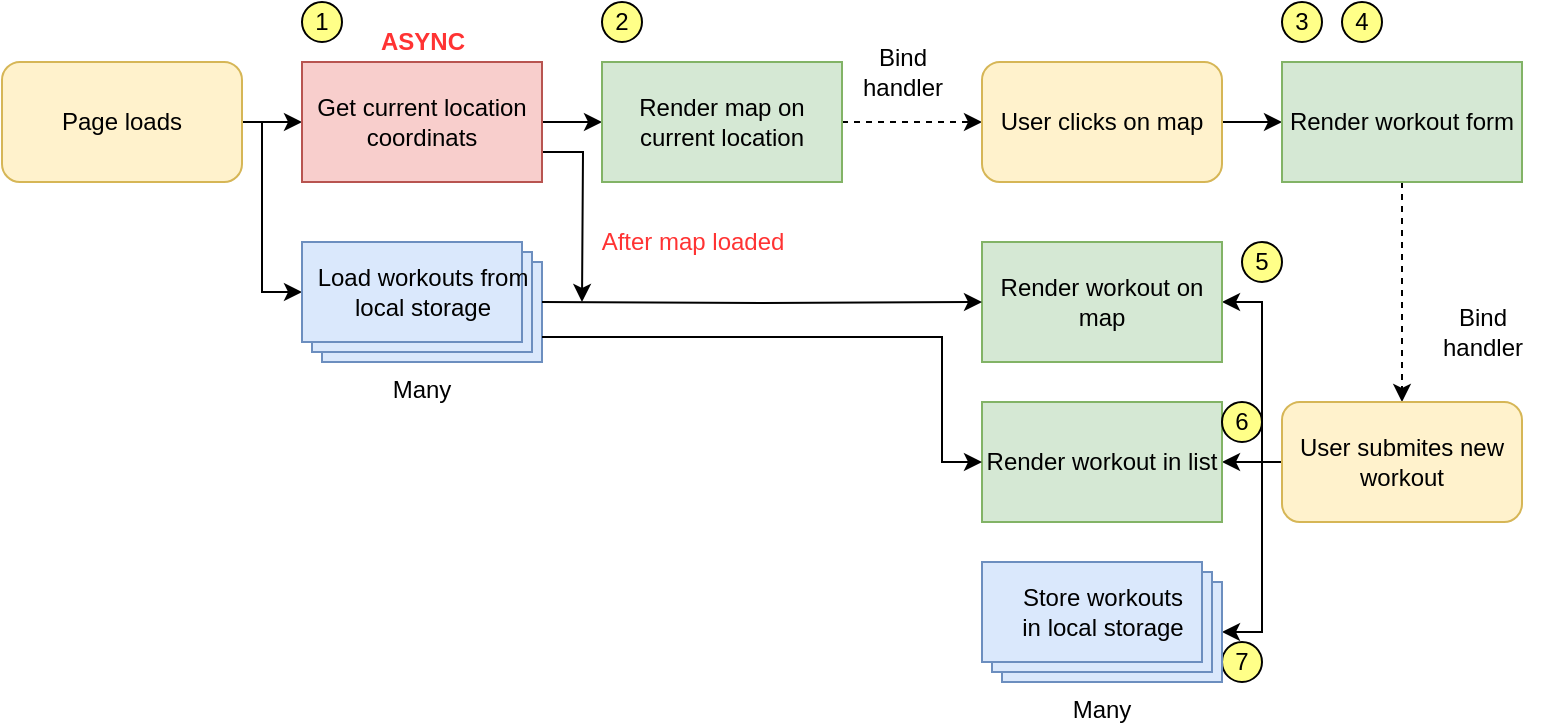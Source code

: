 <mxfile version="14.4.8" type="github">
  <diagram id="ZVJCvrJhSOfc0Hs9yVCG" name="Page-1">
    <mxGraphModel dx="786" dy="489" grid="1" gridSize="10" guides="1" tooltips="1" connect="1" arrows="1" fold="1" page="1" pageScale="1" pageWidth="827" pageHeight="1169" math="0" shadow="0">
      <root>
        <mxCell id="0" />
        <mxCell id="1" parent="0" />
        <mxCell id="-EUZ3wJkCfkC2KTh_jhl-2" style="edgeStyle=orthogonalEdgeStyle;rounded=0;orthogonalLoop=1;jettySize=auto;html=1;" edge="1" parent="1" source="-EUZ3wJkCfkC2KTh_jhl-1">
          <mxGeometry relative="1" as="geometry">
            <mxPoint x="160" y="140" as="targetPoint" />
          </mxGeometry>
        </mxCell>
        <mxCell id="-EUZ3wJkCfkC2KTh_jhl-40" style="edgeStyle=orthogonalEdgeStyle;rounded=0;orthogonalLoop=1;jettySize=auto;html=1;entryX=0;entryY=0;entryDx=0;entryDy=25;entryPerimeter=0;" edge="1" parent="1" source="-EUZ3wJkCfkC2KTh_jhl-1" target="-EUZ3wJkCfkC2KTh_jhl-36">
          <mxGeometry relative="1" as="geometry">
            <Array as="points">
              <mxPoint x="140" y="140" />
              <mxPoint x="140" y="225" />
            </Array>
          </mxGeometry>
        </mxCell>
        <mxCell id="-EUZ3wJkCfkC2KTh_jhl-1" value="Page loads" style="rounded=1;whiteSpace=wrap;html=1;fillColor=#fff2cc;strokeColor=#d6b656;" vertex="1" parent="1">
          <mxGeometry x="10" y="110" width="120" height="60" as="geometry" />
        </mxCell>
        <mxCell id="-EUZ3wJkCfkC2KTh_jhl-7" style="edgeStyle=orthogonalEdgeStyle;rounded=0;orthogonalLoop=1;jettySize=auto;html=1;" edge="1" parent="1" source="-EUZ3wJkCfkC2KTh_jhl-3">
          <mxGeometry relative="1" as="geometry">
            <mxPoint x="310" y="140" as="targetPoint" />
          </mxGeometry>
        </mxCell>
        <mxCell id="-EUZ3wJkCfkC2KTh_jhl-42" style="edgeStyle=orthogonalEdgeStyle;rounded=0;orthogonalLoop=1;jettySize=auto;html=1;exitX=1;exitY=0.75;exitDx=0;exitDy=0;" edge="1" parent="1" source="-EUZ3wJkCfkC2KTh_jhl-3">
          <mxGeometry relative="1" as="geometry">
            <mxPoint x="300" y="230" as="targetPoint" />
          </mxGeometry>
        </mxCell>
        <mxCell id="-EUZ3wJkCfkC2KTh_jhl-3" value="Get current location coordinats" style="rounded=0;whiteSpace=wrap;html=1;fillColor=#f8cecc;strokeColor=#b85450;" vertex="1" parent="1">
          <mxGeometry x="160" y="110" width="120" height="60" as="geometry" />
        </mxCell>
        <mxCell id="-EUZ3wJkCfkC2KTh_jhl-5" value="&lt;b&gt;&lt;font color=&quot;#ff3333&quot;&gt;ASYNC&lt;/font&gt;&lt;/b&gt;" style="text;html=1;align=center;verticalAlign=middle;resizable=0;points=[];autosize=1;" vertex="1" parent="1">
          <mxGeometry x="190" y="90" width="60" height="20" as="geometry" />
        </mxCell>
        <mxCell id="-EUZ3wJkCfkC2KTh_jhl-6" value="1" style="ellipse;whiteSpace=wrap;html=1;aspect=fixed;fillColor=#ffff88;" vertex="1" parent="1">
          <mxGeometry x="160" y="80" width="20" height="20" as="geometry" />
        </mxCell>
        <mxCell id="-EUZ3wJkCfkC2KTh_jhl-11" style="edgeStyle=orthogonalEdgeStyle;rounded=0;orthogonalLoop=1;jettySize=auto;html=1;dashed=1;" edge="1" parent="1" source="-EUZ3wJkCfkC2KTh_jhl-8">
          <mxGeometry relative="1" as="geometry">
            <mxPoint x="500" y="140" as="targetPoint" />
          </mxGeometry>
        </mxCell>
        <mxCell id="-EUZ3wJkCfkC2KTh_jhl-8" value="Render map on current location" style="rounded=0;whiteSpace=wrap;html=1;fillColor=#d5e8d4;strokeColor=#82b366;" vertex="1" parent="1">
          <mxGeometry x="310" y="110" width="120" height="60" as="geometry" />
        </mxCell>
        <mxCell id="-EUZ3wJkCfkC2KTh_jhl-9" value="2" style="ellipse;whiteSpace=wrap;html=1;aspect=fixed;fillColor=#ffff88;" vertex="1" parent="1">
          <mxGeometry x="310" y="80" width="20" height="20" as="geometry" />
        </mxCell>
        <mxCell id="-EUZ3wJkCfkC2KTh_jhl-12" value="Bind &lt;br&gt;handler" style="text;html=1;resizable=0;autosize=1;align=center;verticalAlign=middle;points=[];fillColor=none;strokeColor=none;rounded=0;" vertex="1" parent="1">
          <mxGeometry x="430" y="100" width="60" height="30" as="geometry" />
        </mxCell>
        <mxCell id="-EUZ3wJkCfkC2KTh_jhl-15" style="edgeStyle=orthogonalEdgeStyle;rounded=0;orthogonalLoop=1;jettySize=auto;html=1;entryX=0;entryY=0.5;entryDx=0;entryDy=0;" edge="1" parent="1" source="-EUZ3wJkCfkC2KTh_jhl-13" target="-EUZ3wJkCfkC2KTh_jhl-14">
          <mxGeometry relative="1" as="geometry" />
        </mxCell>
        <mxCell id="-EUZ3wJkCfkC2KTh_jhl-13" value="User clicks on map" style="rounded=1;whiteSpace=wrap;html=1;fillColor=#fff2cc;strokeColor=#d6b656;" vertex="1" parent="1">
          <mxGeometry x="500" y="110" width="120" height="60" as="geometry" />
        </mxCell>
        <mxCell id="-EUZ3wJkCfkC2KTh_jhl-20" style="edgeStyle=orthogonalEdgeStyle;rounded=0;orthogonalLoop=1;jettySize=auto;html=1;dashed=1;" edge="1" parent="1" source="-EUZ3wJkCfkC2KTh_jhl-14" target="-EUZ3wJkCfkC2KTh_jhl-19">
          <mxGeometry relative="1" as="geometry" />
        </mxCell>
        <mxCell id="-EUZ3wJkCfkC2KTh_jhl-14" value="Render workout form" style="rounded=0;whiteSpace=wrap;html=1;fillColor=#d5e8d4;strokeColor=#82b366;" vertex="1" parent="1">
          <mxGeometry x="650" y="110" width="120" height="60" as="geometry" />
        </mxCell>
        <mxCell id="-EUZ3wJkCfkC2KTh_jhl-16" value="3" style="ellipse;whiteSpace=wrap;html=1;aspect=fixed;fillColor=#ffff88;" vertex="1" parent="1">
          <mxGeometry x="650" y="80" width="20" height="20" as="geometry" />
        </mxCell>
        <mxCell id="-EUZ3wJkCfkC2KTh_jhl-17" value="4" style="ellipse;whiteSpace=wrap;html=1;aspect=fixed;fillColor=#ffff88;" vertex="1" parent="1">
          <mxGeometry x="680" y="80" width="20" height="20" as="geometry" />
        </mxCell>
        <mxCell id="-EUZ3wJkCfkC2KTh_jhl-26" style="edgeStyle=orthogonalEdgeStyle;rounded=0;orthogonalLoop=1;jettySize=auto;html=1;entryX=1;entryY=0.5;entryDx=0;entryDy=0;" edge="1" parent="1" source="-EUZ3wJkCfkC2KTh_jhl-19" target="-EUZ3wJkCfkC2KTh_jhl-23">
          <mxGeometry relative="1" as="geometry" />
        </mxCell>
        <mxCell id="-EUZ3wJkCfkC2KTh_jhl-28" style="edgeStyle=orthogonalEdgeStyle;rounded=0;orthogonalLoop=1;jettySize=auto;html=1;entryX=1;entryY=0.5;entryDx=0;entryDy=0;" edge="1" parent="1" source="-EUZ3wJkCfkC2KTh_jhl-19" target="-EUZ3wJkCfkC2KTh_jhl-22">
          <mxGeometry relative="1" as="geometry">
            <Array as="points">
              <mxPoint x="640" y="310" />
              <mxPoint x="640" y="230" />
            </Array>
          </mxGeometry>
        </mxCell>
        <mxCell id="-EUZ3wJkCfkC2KTh_jhl-29" style="edgeStyle=orthogonalEdgeStyle;rounded=0;orthogonalLoop=1;jettySize=auto;html=1;entryX=0;entryY=0;entryDx=120;entryDy=35;entryPerimeter=0;" edge="1" parent="1" source="-EUZ3wJkCfkC2KTh_jhl-19" target="-EUZ3wJkCfkC2KTh_jhl-25">
          <mxGeometry relative="1" as="geometry">
            <Array as="points">
              <mxPoint x="640" y="310" />
              <mxPoint x="640" y="395" />
            </Array>
          </mxGeometry>
        </mxCell>
        <mxCell id="-EUZ3wJkCfkC2KTh_jhl-19" value="User submites new workout" style="rounded=1;whiteSpace=wrap;html=1;fillColor=#fff2cc;strokeColor=#d6b656;" vertex="1" parent="1">
          <mxGeometry x="650" y="280" width="120" height="60" as="geometry" />
        </mxCell>
        <mxCell id="-EUZ3wJkCfkC2KTh_jhl-21" value="Bind &lt;br&gt;handler" style="text;html=1;resizable=0;autosize=1;align=center;verticalAlign=middle;points=[];fillColor=none;strokeColor=none;rounded=0;" vertex="1" parent="1">
          <mxGeometry x="720" y="230" width="60" height="30" as="geometry" />
        </mxCell>
        <mxCell id="-EUZ3wJkCfkC2KTh_jhl-22" value="Render workout on map" style="rounded=0;whiteSpace=wrap;html=1;fillColor=#d5e8d4;strokeColor=#82b366;" vertex="1" parent="1">
          <mxGeometry x="500" y="200" width="120" height="60" as="geometry" />
        </mxCell>
        <mxCell id="-EUZ3wJkCfkC2KTh_jhl-23" value="Render workout in list" style="rounded=0;whiteSpace=wrap;html=1;fillColor=#d5e8d4;strokeColor=#82b366;" vertex="1" parent="1">
          <mxGeometry x="500" y="280" width="120" height="60" as="geometry" />
        </mxCell>
        <mxCell id="-EUZ3wJkCfkC2KTh_jhl-30" value="5" style="ellipse;whiteSpace=wrap;html=1;aspect=fixed;fillColor=#ffff88;" vertex="1" parent="1">
          <mxGeometry x="630" y="200" width="20" height="20" as="geometry" />
        </mxCell>
        <mxCell id="-EUZ3wJkCfkC2KTh_jhl-31" value="6" style="ellipse;whiteSpace=wrap;html=1;aspect=fixed;fillColor=#ffff88;" vertex="1" parent="1">
          <mxGeometry x="620" y="280" width="20" height="20" as="geometry" />
        </mxCell>
        <mxCell id="-EUZ3wJkCfkC2KTh_jhl-32" value="7" style="ellipse;whiteSpace=wrap;html=1;aspect=fixed;fillColor=#ffff88;" vertex="1" parent="1">
          <mxGeometry x="620" y="400" width="20" height="20" as="geometry" />
        </mxCell>
        <mxCell id="-EUZ3wJkCfkC2KTh_jhl-34" value="" style="group" vertex="1" connectable="0" parent="1">
          <mxGeometry x="500" y="360" width="120" height="60" as="geometry" />
        </mxCell>
        <mxCell id="-EUZ3wJkCfkC2KTh_jhl-25" value="Many" style="verticalLabelPosition=bottom;verticalAlign=top;html=1;shape=mxgraph.basic.layered_rect;dx=10;outlineConnect=0;strokeColor=#6c8ebf;fillColor=#dae8fc;sketch=0;whiteSpace=wrap;" vertex="1" parent="-EUZ3wJkCfkC2KTh_jhl-34">
          <mxGeometry width="120" height="60" as="geometry" />
        </mxCell>
        <mxCell id="-EUZ3wJkCfkC2KTh_jhl-33" value="Store workouts &lt;br&gt;in local storage" style="text;html=1;resizable=0;autosize=1;align=center;verticalAlign=middle;points=[];strokeColor=none;rounded=0;sketch=0;labelBorderColor=none;labelBackgroundColor=none;" vertex="1" parent="-EUZ3wJkCfkC2KTh_jhl-34">
          <mxGeometry x="10" y="10" width="100" height="30" as="geometry" />
        </mxCell>
        <mxCell id="-EUZ3wJkCfkC2KTh_jhl-35" value="" style="group" vertex="1" connectable="0" parent="1">
          <mxGeometry x="160" y="200" width="120" height="60" as="geometry" />
        </mxCell>
        <mxCell id="-EUZ3wJkCfkC2KTh_jhl-36" value="Many" style="verticalLabelPosition=bottom;verticalAlign=top;html=1;shape=mxgraph.basic.layered_rect;dx=10;outlineConnect=0;strokeColor=#6c8ebf;fillColor=#dae8fc;sketch=0;whiteSpace=wrap;" vertex="1" parent="-EUZ3wJkCfkC2KTh_jhl-35">
          <mxGeometry width="120" height="60" as="geometry" />
        </mxCell>
        <mxCell id="-EUZ3wJkCfkC2KTh_jhl-37" value="Load workouts from &lt;br&gt;local storage" style="text;html=1;resizable=0;autosize=1;align=center;verticalAlign=middle;points=[];strokeColor=none;rounded=0;sketch=0;labelBorderColor=none;labelBackgroundColor=none;" vertex="1" parent="-EUZ3wJkCfkC2KTh_jhl-35">
          <mxGeometry y="10" width="120" height="30" as="geometry" />
        </mxCell>
        <mxCell id="-EUZ3wJkCfkC2KTh_jhl-41" style="edgeStyle=orthogonalEdgeStyle;rounded=0;orthogonalLoop=1;jettySize=auto;html=1;" edge="1" parent="1" target="-EUZ3wJkCfkC2KTh_jhl-22">
          <mxGeometry relative="1" as="geometry">
            <mxPoint x="280" y="230" as="sourcePoint" />
          </mxGeometry>
        </mxCell>
        <mxCell id="-EUZ3wJkCfkC2KTh_jhl-43" value="&lt;font color=&quot;#ff3333&quot;&gt;After map loaded&lt;/font&gt;" style="text;html=1;resizable=0;autosize=1;align=center;verticalAlign=middle;points=[];fillColor=none;strokeColor=none;rounded=0;" vertex="1" parent="1">
          <mxGeometry x="300" y="190" width="110" height="20" as="geometry" />
        </mxCell>
        <mxCell id="-EUZ3wJkCfkC2KTh_jhl-44" style="edgeStyle=orthogonalEdgeStyle;rounded=0;orthogonalLoop=1;jettySize=auto;html=1;exitX=0;exitY=0;exitDx=120;exitDy=47.5;exitPerimeter=0;entryX=0;entryY=0.5;entryDx=0;entryDy=0;" edge="1" parent="1" source="-EUZ3wJkCfkC2KTh_jhl-36" target="-EUZ3wJkCfkC2KTh_jhl-23">
          <mxGeometry relative="1" as="geometry">
            <Array as="points">
              <mxPoint x="480" y="248" />
              <mxPoint x="480" y="310" />
            </Array>
          </mxGeometry>
        </mxCell>
      </root>
    </mxGraphModel>
  </diagram>
</mxfile>
